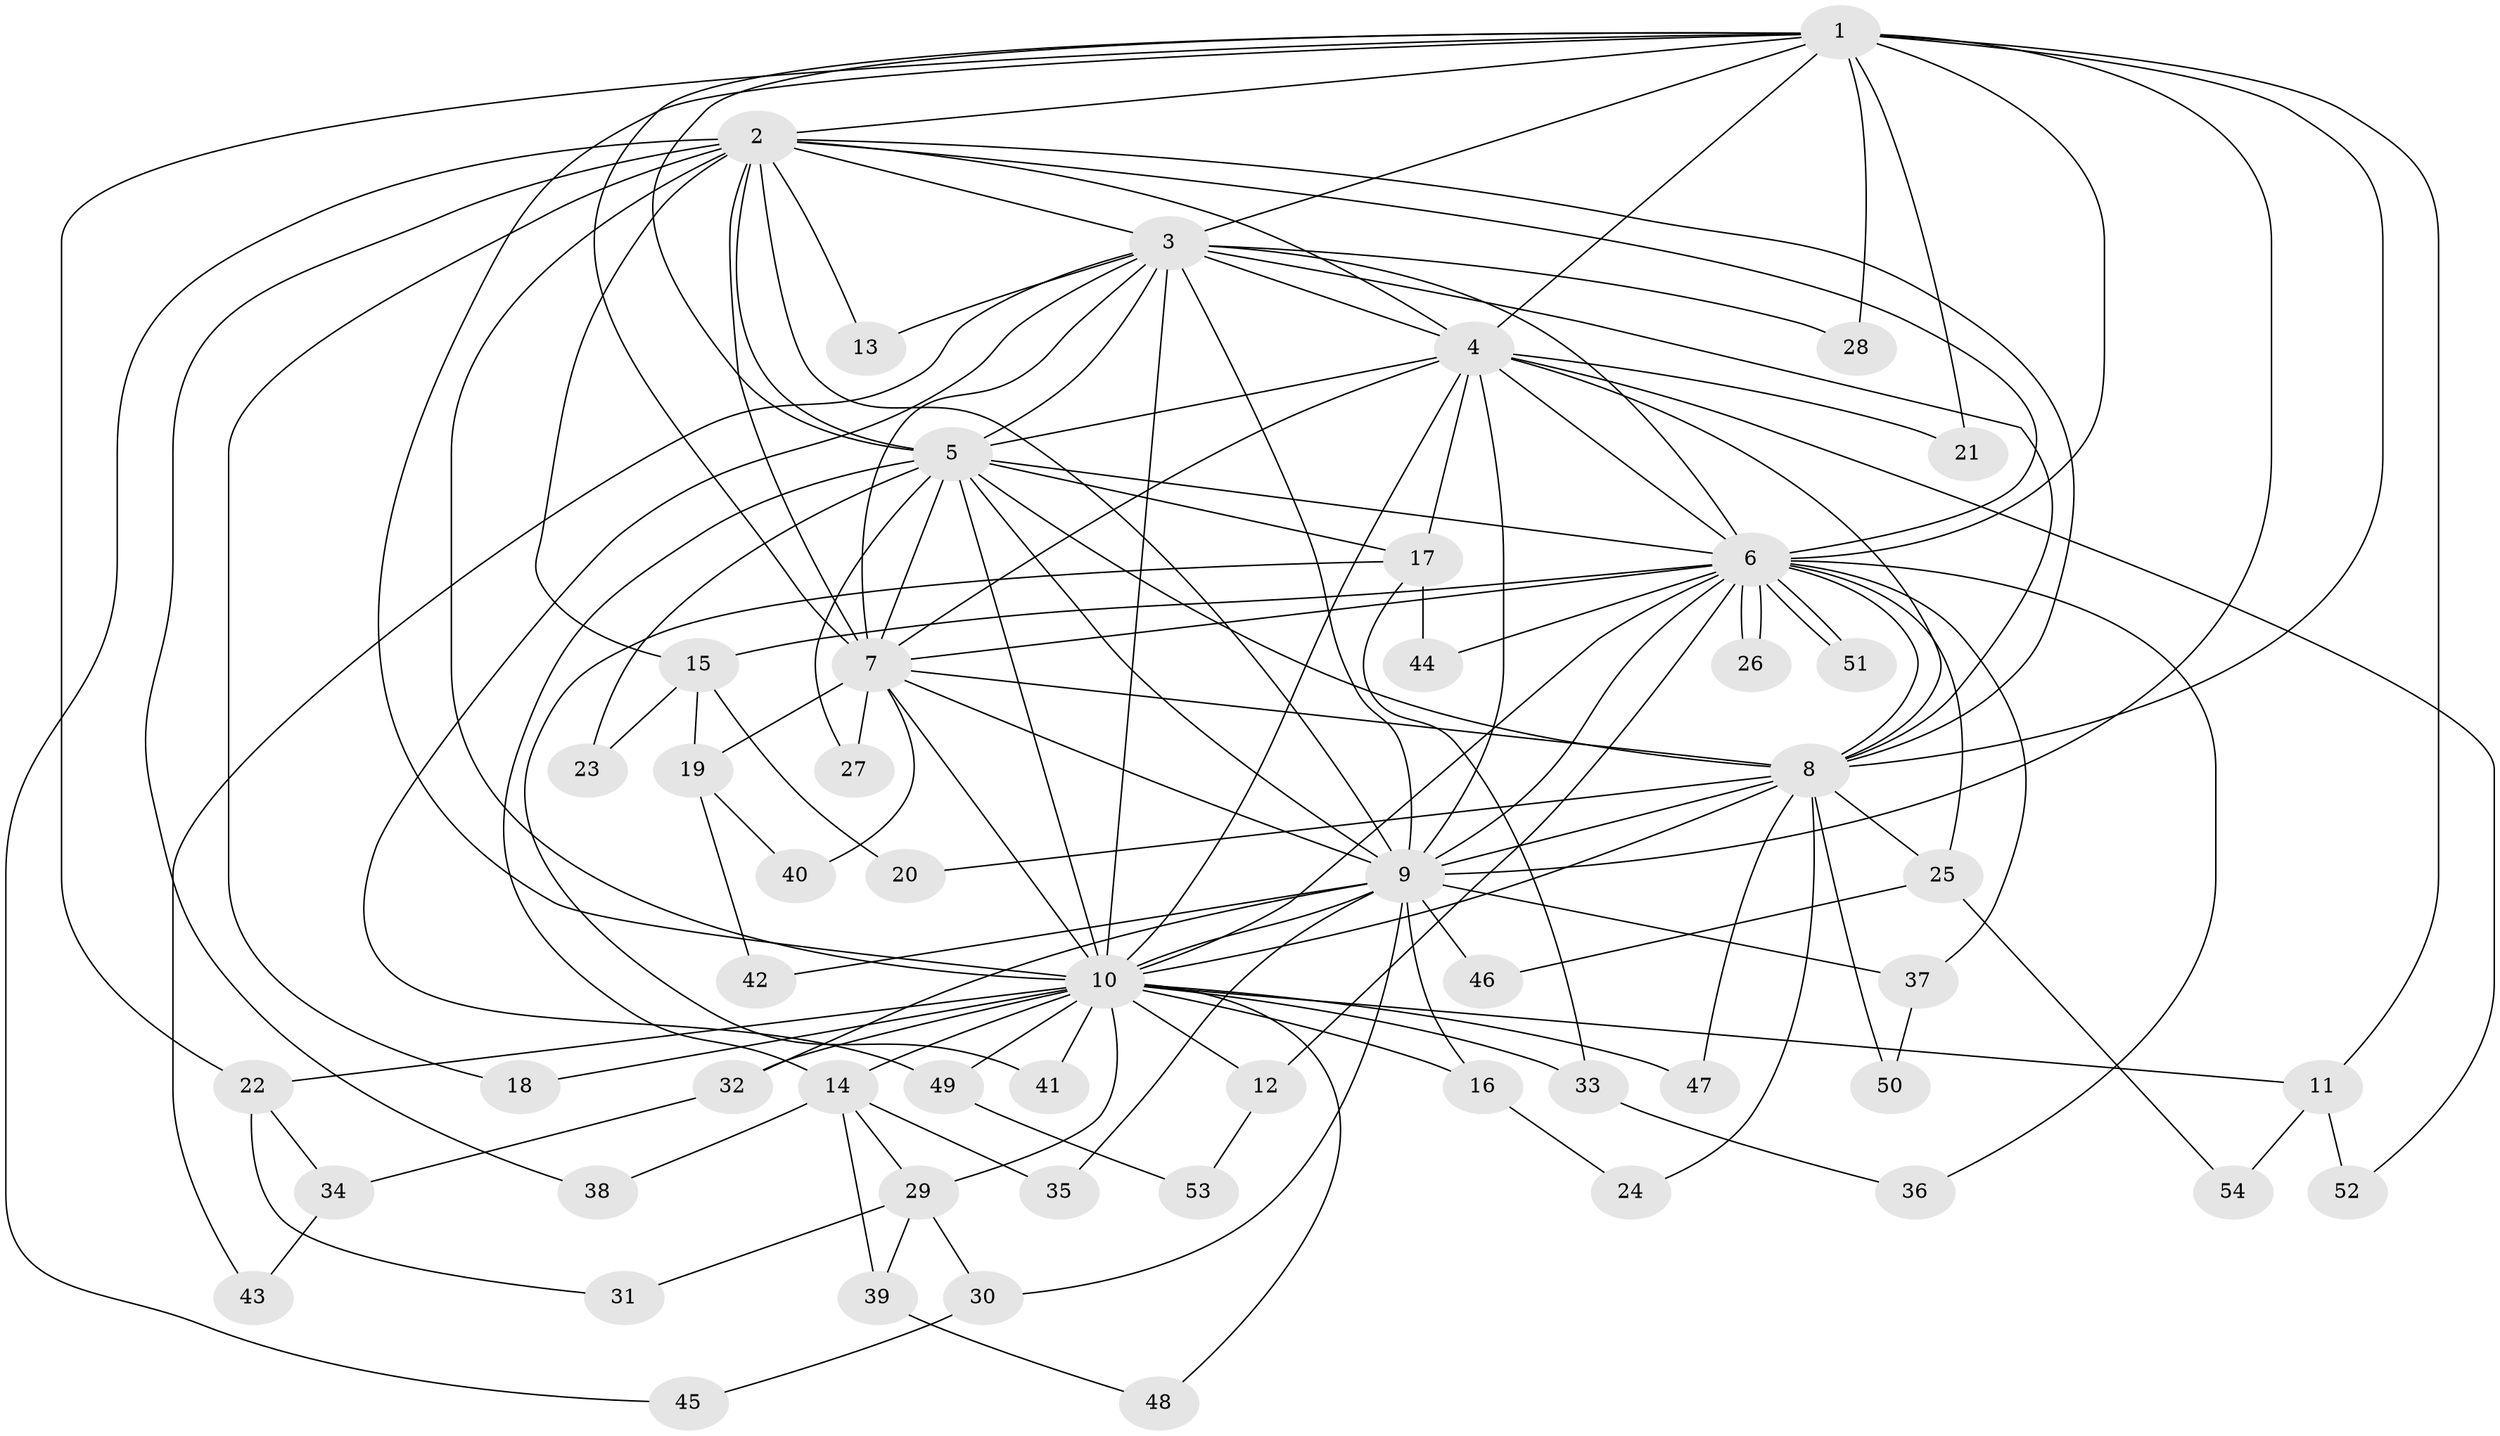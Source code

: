 // Generated by graph-tools (version 1.1) at 2025/46/03/09/25 04:46:43]
// undirected, 54 vertices, 133 edges
graph export_dot {
graph [start="1"]
  node [color=gray90,style=filled];
  1;
  2;
  3;
  4;
  5;
  6;
  7;
  8;
  9;
  10;
  11;
  12;
  13;
  14;
  15;
  16;
  17;
  18;
  19;
  20;
  21;
  22;
  23;
  24;
  25;
  26;
  27;
  28;
  29;
  30;
  31;
  32;
  33;
  34;
  35;
  36;
  37;
  38;
  39;
  40;
  41;
  42;
  43;
  44;
  45;
  46;
  47;
  48;
  49;
  50;
  51;
  52;
  53;
  54;
  1 -- 2;
  1 -- 3;
  1 -- 4;
  1 -- 5;
  1 -- 6;
  1 -- 7;
  1 -- 8;
  1 -- 9;
  1 -- 10;
  1 -- 11;
  1 -- 21;
  1 -- 22;
  1 -- 28;
  2 -- 3;
  2 -- 4;
  2 -- 5;
  2 -- 6;
  2 -- 7;
  2 -- 8;
  2 -- 9;
  2 -- 10;
  2 -- 13;
  2 -- 15;
  2 -- 18;
  2 -- 38;
  2 -- 45;
  3 -- 4;
  3 -- 5;
  3 -- 6;
  3 -- 7;
  3 -- 8;
  3 -- 9;
  3 -- 10;
  3 -- 13;
  3 -- 28;
  3 -- 43;
  3 -- 49;
  4 -- 5;
  4 -- 6;
  4 -- 7;
  4 -- 8;
  4 -- 9;
  4 -- 10;
  4 -- 17;
  4 -- 21;
  4 -- 52;
  5 -- 6;
  5 -- 7;
  5 -- 8;
  5 -- 9;
  5 -- 10;
  5 -- 14;
  5 -- 17;
  5 -- 23;
  5 -- 27;
  6 -- 7;
  6 -- 8;
  6 -- 9;
  6 -- 10;
  6 -- 12;
  6 -- 15;
  6 -- 25;
  6 -- 26;
  6 -- 26;
  6 -- 36;
  6 -- 37;
  6 -- 44;
  6 -- 51;
  6 -- 51;
  7 -- 8;
  7 -- 9;
  7 -- 10;
  7 -- 19;
  7 -- 27;
  7 -- 40;
  8 -- 9;
  8 -- 10;
  8 -- 20;
  8 -- 24;
  8 -- 25;
  8 -- 47;
  8 -- 50;
  9 -- 10;
  9 -- 16;
  9 -- 30;
  9 -- 32;
  9 -- 35;
  9 -- 37;
  9 -- 42;
  9 -- 46;
  10 -- 11;
  10 -- 12;
  10 -- 14;
  10 -- 16;
  10 -- 18;
  10 -- 22;
  10 -- 29;
  10 -- 32;
  10 -- 33;
  10 -- 41;
  10 -- 47;
  10 -- 48;
  10 -- 49;
  11 -- 52;
  11 -- 54;
  12 -- 53;
  14 -- 29;
  14 -- 35;
  14 -- 38;
  14 -- 39;
  15 -- 19;
  15 -- 20;
  15 -- 23;
  16 -- 24;
  17 -- 33;
  17 -- 41;
  17 -- 44;
  19 -- 40;
  19 -- 42;
  22 -- 31;
  22 -- 34;
  25 -- 46;
  25 -- 54;
  29 -- 30;
  29 -- 31;
  29 -- 39;
  30 -- 45;
  32 -- 34;
  33 -- 36;
  34 -- 43;
  37 -- 50;
  39 -- 48;
  49 -- 53;
}
